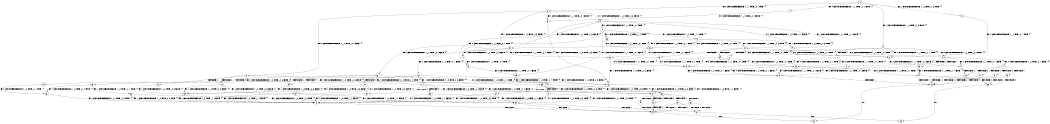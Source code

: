 digraph BCG {
size = "7, 10.5";
center = TRUE;
node [shape = circle];
0 [peripheries = 2];
0 -> 1 [label = "EX !0 !ATOMIC_EXCH_BRANCH (1, +1, TRUE, +0, 1, TRUE) !{}"];
0 -> 2 [label = "EX !1 !ATOMIC_EXCH_BRANCH (1, +0, TRUE, +0, 3, TRUE) !{}"];
0 -> 3 [label = "EX !0 !ATOMIC_EXCH_BRANCH (1, +1, TRUE, +0, 1, TRUE) !{}"];
0 -> 4 [label = "EX !1 !ATOMIC_EXCH_BRANCH (1, +0, TRUE, +0, 3, TRUE) !{}"];
1 -> 5 [label = "EX !0 !ATOMIC_EXCH_BRANCH (1, +1, TRUE, +0, 1, FALSE) !{}"];
2 -> 6 [label = "EX !0 !ATOMIC_EXCH_BRANCH (1, +1, TRUE, +0, 1, TRUE) !{}"];
3 -> 5 [label = "EX !0 !ATOMIC_EXCH_BRANCH (1, +1, TRUE, +0, 1, FALSE) !{}"];
3 -> 7 [label = "EX !1 !ATOMIC_EXCH_BRANCH (1, +0, TRUE, +0, 3, FALSE) !{}"];
3 -> 8 [label = "EX !0 !ATOMIC_EXCH_BRANCH (1, +1, TRUE, +0, 1, FALSE) !{}"];
3 -> 9 [label = "EX !1 !ATOMIC_EXCH_BRANCH (1, +0, TRUE, +0, 3, FALSE) !{}"];
4 -> 6 [label = "EX !0 !ATOMIC_EXCH_BRANCH (1, +1, TRUE, +0, 1, TRUE) !{}"];
4 -> 10 [label = "TERMINATE !1"];
4 -> 11 [label = "EX !0 !ATOMIC_EXCH_BRANCH (1, +1, TRUE, +0, 1, TRUE) !{}"];
4 -> 12 [label = "TERMINATE !1"];
5 -> 13 [label = "EX !1 !ATOMIC_EXCH_BRANCH (1, +0, TRUE, +0, 3, FALSE) !{}"];
6 -> 14 [label = "EX !0 !ATOMIC_EXCH_BRANCH (1, +1, TRUE, +0, 1, FALSE) !{}"];
7 -> 15 [label = "EX !0 !ATOMIC_EXCH_BRANCH (1, +1, TRUE, +0, 1, TRUE) !{}"];
8 -> 13 [label = "EX !1 !ATOMIC_EXCH_BRANCH (1, +0, TRUE, +0, 3, FALSE) !{}"];
8 -> 16 [label = "TERMINATE !0"];
8 -> 17 [label = "EX !1 !ATOMIC_EXCH_BRANCH (1, +0, TRUE, +0, 3, FALSE) !{}"];
8 -> 18 [label = "TERMINATE !0"];
9 -> 15 [label = "EX !0 !ATOMIC_EXCH_BRANCH (1, +1, TRUE, +0, 1, TRUE) !{}"];
9 -> 19 [label = "EX !1 !ATOMIC_EXCH_BRANCH (1, +0, TRUE, +1, 1, FALSE) !{}"];
9 -> 20 [label = "EX !0 !ATOMIC_EXCH_BRANCH (1, +1, TRUE, +0, 1, TRUE) !{}"];
9 -> 21 [label = "EX !1 !ATOMIC_EXCH_BRANCH (1, +0, TRUE, +1, 1, FALSE) !{}"];
10 -> 22 [label = "EX !0 !ATOMIC_EXCH_BRANCH (1, +1, TRUE, +0, 1, TRUE) !{}"];
11 -> 14 [label = "EX !0 !ATOMIC_EXCH_BRANCH (1, +1, TRUE, +0, 1, FALSE) !{}"];
11 -> 23 [label = "TERMINATE !1"];
11 -> 24 [label = "EX !0 !ATOMIC_EXCH_BRANCH (1, +1, TRUE, +0, 1, FALSE) !{}"];
11 -> 25 [label = "TERMINATE !1"];
12 -> 22 [label = "EX !0 !ATOMIC_EXCH_BRANCH (1, +1, TRUE, +0, 1, TRUE) !{}"];
12 -> 26 [label = "EX !0 !ATOMIC_EXCH_BRANCH (1, +1, TRUE, +0, 1, TRUE) !{}"];
13 -> 27 [label = "EX !1 !ATOMIC_EXCH_BRANCH (1, +0, TRUE, +1, 1, FALSE) !{}"];
14 -> 28 [label = "TERMINATE !0"];
15 -> 29 [label = "EX !0 !ATOMIC_EXCH_BRANCH (1, +1, TRUE, +0, 1, FALSE) !{}"];
16 -> 30 [label = "EX !1 !ATOMIC_EXCH_BRANCH (1, +0, TRUE, +0, 3, FALSE) !{}"];
17 -> 27 [label = "EX !1 !ATOMIC_EXCH_BRANCH (1, +0, TRUE, +1, 1, FALSE) !{}"];
17 -> 31 [label = "TERMINATE !0"];
17 -> 32 [label = "EX !1 !ATOMIC_EXCH_BRANCH (1, +0, TRUE, +1, 1, FALSE) !{}"];
17 -> 33 [label = "TERMINATE !0"];
18 -> 30 [label = "EX !1 !ATOMIC_EXCH_BRANCH (1, +0, TRUE, +0, 3, FALSE) !{}"];
18 -> 34 [label = "EX !1 !ATOMIC_EXCH_BRANCH (1, +0, TRUE, +0, 3, FALSE) !{}"];
19 -> 6 [label = "EX !0 !ATOMIC_EXCH_BRANCH (1, +1, TRUE, +0, 1, TRUE) !{}"];
20 -> 29 [label = "EX !0 !ATOMIC_EXCH_BRANCH (1, +1, TRUE, +0, 1, FALSE) !{}"];
20 -> 35 [label = "EX !1 !ATOMIC_EXCH_BRANCH (1, +0, TRUE, +1, 1, TRUE) !{}"];
20 -> 36 [label = "EX !0 !ATOMIC_EXCH_BRANCH (1, +1, TRUE, +0, 1, FALSE) !{}"];
20 -> 37 [label = "EX !1 !ATOMIC_EXCH_BRANCH (1, +0, TRUE, +1, 1, TRUE) !{}"];
21 -> 6 [label = "EX !0 !ATOMIC_EXCH_BRANCH (1, +1, TRUE, +0, 1, TRUE) !{}"];
21 -> 38 [label = "TERMINATE !1"];
21 -> 11 [label = "EX !0 !ATOMIC_EXCH_BRANCH (1, +1, TRUE, +0, 1, TRUE) !{}"];
21 -> 39 [label = "TERMINATE !1"];
22 -> 40 [label = "EX !0 !ATOMIC_EXCH_BRANCH (1, +1, TRUE, +0, 1, FALSE) !{}"];
23 -> 40 [label = "EX !0 !ATOMIC_EXCH_BRANCH (1, +1, TRUE, +0, 1, FALSE) !{}"];
24 -> 28 [label = "TERMINATE !0"];
24 -> 41 [label = "TERMINATE !1"];
24 -> 42 [label = "TERMINATE !0"];
24 -> 43 [label = "TERMINATE !1"];
25 -> 40 [label = "EX !0 !ATOMIC_EXCH_BRANCH (1, +1, TRUE, +0, 1, FALSE) !{}"];
25 -> 44 [label = "EX !0 !ATOMIC_EXCH_BRANCH (1, +1, TRUE, +0, 1, FALSE) !{}"];
26 -> 40 [label = "EX !0 !ATOMIC_EXCH_BRANCH (1, +1, TRUE, +0, 1, FALSE) !{}"];
26 -> 44 [label = "EX !0 !ATOMIC_EXCH_BRANCH (1, +1, TRUE, +0, 1, FALSE) !{}"];
27 -> 45 [label = "TERMINATE !0"];
28 -> 46 [label = "TERMINATE !1"];
29 -> 47 [label = "EX !1 !ATOMIC_EXCH_BRANCH (1, +0, TRUE, +1, 1, TRUE) !{}"];
30 -> 48 [label = "EX !1 !ATOMIC_EXCH_BRANCH (1, +0, TRUE, +1, 1, FALSE) !{}"];
31 -> 48 [label = "EX !1 !ATOMIC_EXCH_BRANCH (1, +0, TRUE, +1, 1, FALSE) !{}"];
32 -> 45 [label = "TERMINATE !0"];
32 -> 49 [label = "TERMINATE !1"];
32 -> 50 [label = "TERMINATE !0"];
32 -> 51 [label = "TERMINATE !1"];
33 -> 48 [label = "EX !1 !ATOMIC_EXCH_BRANCH (1, +0, TRUE, +1, 1, FALSE) !{}"];
33 -> 52 [label = "EX !1 !ATOMIC_EXCH_BRANCH (1, +0, TRUE, +1, 1, FALSE) !{}"];
34 -> 48 [label = "EX !1 !ATOMIC_EXCH_BRANCH (1, +0, TRUE, +1, 1, FALSE) !{}"];
34 -> 52 [label = "EX !1 !ATOMIC_EXCH_BRANCH (1, +0, TRUE, +1, 1, FALSE) !{}"];
35 -> 53 [label = "EX !0 !ATOMIC_EXCH_BRANCH (1, +1, TRUE, +0, 1, TRUE) !{}"];
36 -> 47 [label = "EX !1 !ATOMIC_EXCH_BRANCH (1, +0, TRUE, +1, 1, TRUE) !{}"];
36 -> 54 [label = "TERMINATE !0"];
36 -> 55 [label = "EX !1 !ATOMIC_EXCH_BRANCH (1, +0, TRUE, +1, 1, TRUE) !{}"];
36 -> 56 [label = "TERMINATE !0"];
37 -> 53 [label = "EX !0 !ATOMIC_EXCH_BRANCH (1, +1, TRUE, +0, 1, TRUE) !{}"];
37 -> 19 [label = "EX !1 !ATOMIC_EXCH_BRANCH (1, +0, TRUE, +0, 3, TRUE) !{}"];
37 -> 57 [label = "EX !0 !ATOMIC_EXCH_BRANCH (1, +1, TRUE, +0, 1, TRUE) !{}"];
37 -> 21 [label = "EX !1 !ATOMIC_EXCH_BRANCH (1, +0, TRUE, +0, 3, TRUE) !{}"];
38 -> 22 [label = "EX !0 !ATOMIC_EXCH_BRANCH (1, +1, TRUE, +0, 1, TRUE) !{}"];
39 -> 22 [label = "EX !0 !ATOMIC_EXCH_BRANCH (1, +1, TRUE, +0, 1, TRUE) !{}"];
39 -> 26 [label = "EX !0 !ATOMIC_EXCH_BRANCH (1, +1, TRUE, +0, 1, TRUE) !{}"];
40 -> 46 [label = "TERMINATE !0"];
41 -> 46 [label = "TERMINATE !0"];
42 -> 46 [label = "TERMINATE !1"];
42 -> 58 [label = "TERMINATE !1"];
43 -> 46 [label = "TERMINATE !0"];
43 -> 58 [label = "TERMINATE !0"];
44 -> 46 [label = "TERMINATE !0"];
44 -> 58 [label = "TERMINATE !0"];
45 -> 59 [label = "TERMINATE !1"];
46 -> 60 [label = "exit"];
47 -> 27 [label = "EX !1 !ATOMIC_EXCH_BRANCH (1, +0, TRUE, +0, 3, TRUE) !{}"];
48 -> 59 [label = "TERMINATE !1"];
49 -> 59 [label = "TERMINATE !0"];
50 -> 59 [label = "TERMINATE !1"];
50 -> 61 [label = "TERMINATE !1"];
51 -> 59 [label = "TERMINATE !0"];
51 -> 61 [label = "TERMINATE !0"];
52 -> 59 [label = "TERMINATE !1"];
52 -> 61 [label = "TERMINATE !1"];
53 -> 62 [label = "EX !0 !ATOMIC_EXCH_BRANCH (1, +1, TRUE, +0, 1, FALSE) !{}"];
54 -> 63 [label = "EX !1 !ATOMIC_EXCH_BRANCH (1, +0, TRUE, +1, 1, TRUE) !{}"];
55 -> 27 [label = "EX !1 !ATOMIC_EXCH_BRANCH (1, +0, TRUE, +0, 3, TRUE) !{}"];
55 -> 64 [label = "TERMINATE !0"];
55 -> 32 [label = "EX !1 !ATOMIC_EXCH_BRANCH (1, +0, TRUE, +0, 3, TRUE) !{}"];
55 -> 65 [label = "TERMINATE !0"];
56 -> 63 [label = "EX !1 !ATOMIC_EXCH_BRANCH (1, +0, TRUE, +1, 1, TRUE) !{}"];
56 -> 66 [label = "EX !1 !ATOMIC_EXCH_BRANCH (1, +0, TRUE, +1, 1, TRUE) !{}"];
57 -> 62 [label = "EX !0 !ATOMIC_EXCH_BRANCH (1, +1, TRUE, +0, 1, FALSE) !{}"];
57 -> 7 [label = "EX !1 !ATOMIC_EXCH_BRANCH (1, +0, TRUE, +0, 3, FALSE) !{}"];
57 -> 67 [label = "EX !0 !ATOMIC_EXCH_BRANCH (1, +1, TRUE, +0, 1, FALSE) !{}"];
57 -> 9 [label = "EX !1 !ATOMIC_EXCH_BRANCH (1, +0, TRUE, +0, 3, FALSE) !{}"];
58 -> 68 [label = "exit"];
59 -> 60 [label = "exit"];
61 -> 68 [label = "exit"];
62 -> 13 [label = "EX !1 !ATOMIC_EXCH_BRANCH (1, +0, TRUE, +0, 3, FALSE) !{}"];
63 -> 48 [label = "EX !1 !ATOMIC_EXCH_BRANCH (1, +0, TRUE, +0, 3, TRUE) !{}"];
64 -> 48 [label = "EX !1 !ATOMIC_EXCH_BRANCH (1, +0, TRUE, +0, 3, TRUE) !{}"];
65 -> 48 [label = "EX !1 !ATOMIC_EXCH_BRANCH (1, +0, TRUE, +0, 3, TRUE) !{}"];
65 -> 52 [label = "EX !1 !ATOMIC_EXCH_BRANCH (1, +0, TRUE, +0, 3, TRUE) !{}"];
66 -> 48 [label = "EX !1 !ATOMIC_EXCH_BRANCH (1, +0, TRUE, +0, 3, TRUE) !{}"];
66 -> 52 [label = "EX !1 !ATOMIC_EXCH_BRANCH (1, +0, TRUE, +0, 3, TRUE) !{}"];
67 -> 13 [label = "EX !1 !ATOMIC_EXCH_BRANCH (1, +0, TRUE, +0, 3, FALSE) !{}"];
67 -> 69 [label = "TERMINATE !0"];
67 -> 17 [label = "EX !1 !ATOMIC_EXCH_BRANCH (1, +0, TRUE, +0, 3, FALSE) !{}"];
67 -> 70 [label = "TERMINATE !0"];
69 -> 30 [label = "EX !1 !ATOMIC_EXCH_BRANCH (1, +0, TRUE, +0, 3, FALSE) !{}"];
70 -> 30 [label = "EX !1 !ATOMIC_EXCH_BRANCH (1, +0, TRUE, +0, 3, FALSE) !{}"];
70 -> 34 [label = "EX !1 !ATOMIC_EXCH_BRANCH (1, +0, TRUE, +0, 3, FALSE) !{}"];
}
